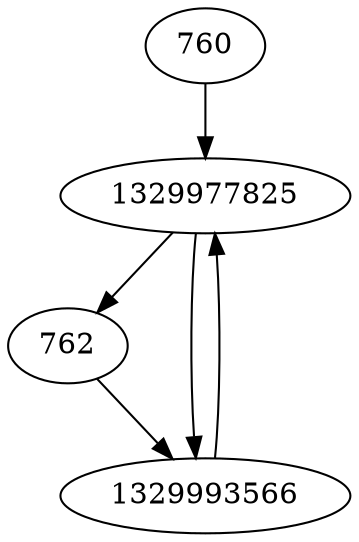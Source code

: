 strict digraph  {
760;
1329977825;
762;
1329993566;
760 -> 1329977825;
1329977825 -> 762;
1329977825 -> 1329993566;
762 -> 1329993566;
1329993566 -> 1329977825;
}
